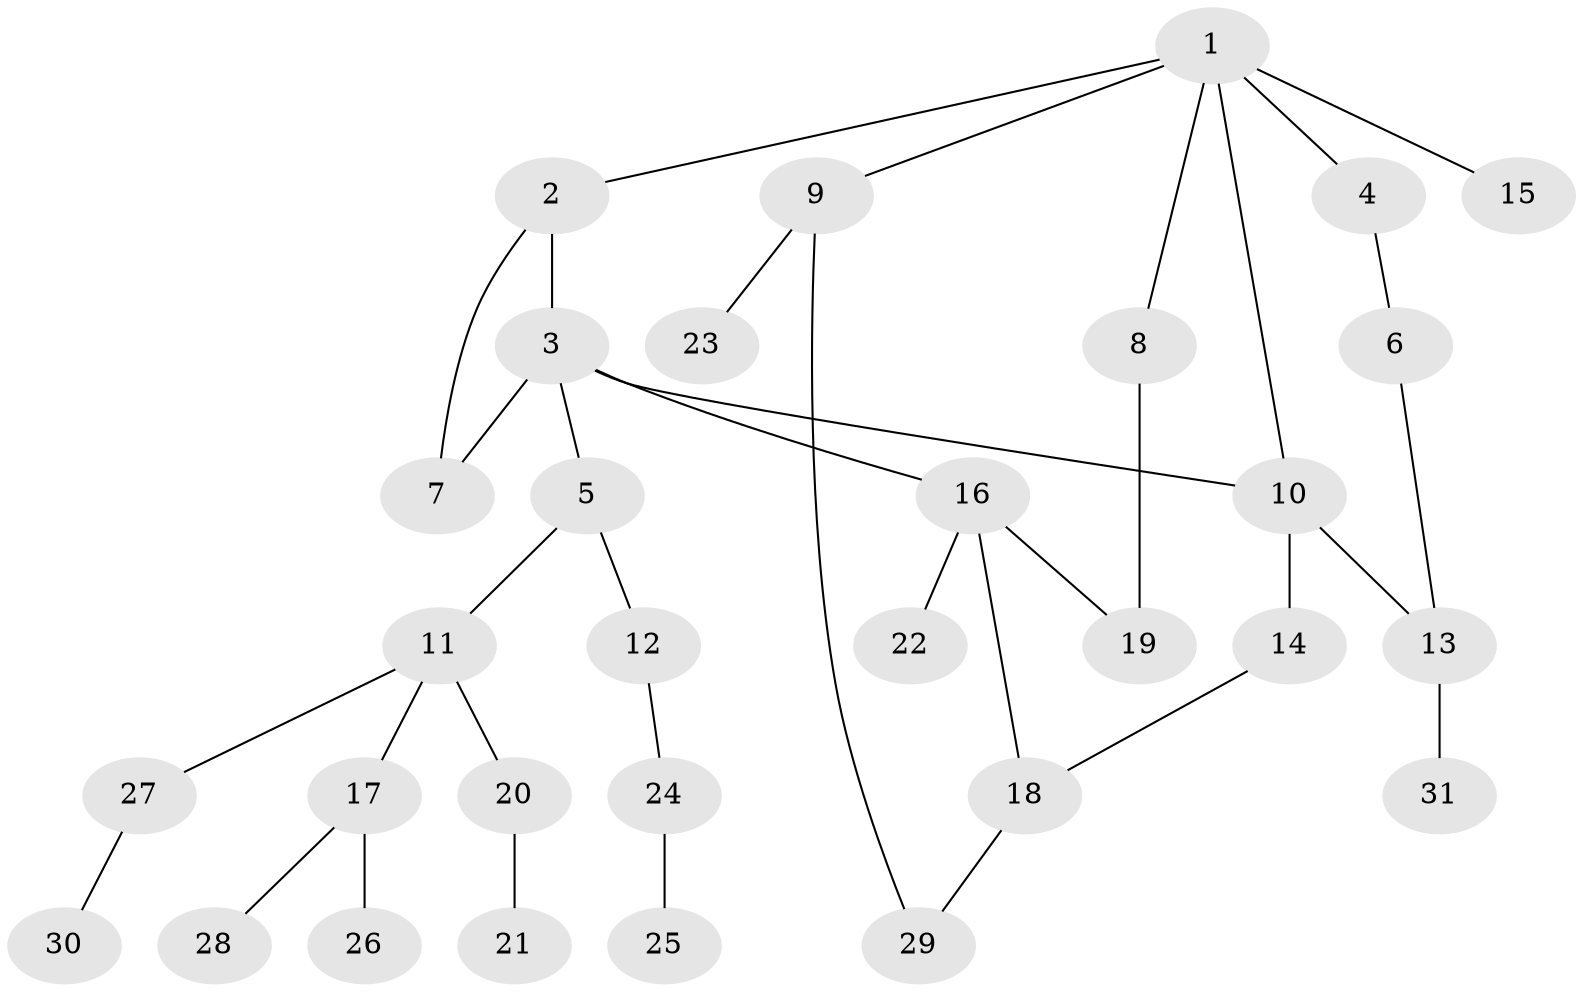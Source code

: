 // original degree distribution, {7: 0.01639344262295082, 3: 0.26229508196721313, 6: 0.01639344262295082, 4: 0.04918032786885246, 5: 0.01639344262295082, 1: 0.36065573770491804, 2: 0.2786885245901639}
// Generated by graph-tools (version 1.1) at 2025/34/03/09/25 02:34:14]
// undirected, 31 vertices, 36 edges
graph export_dot {
graph [start="1"]
  node [color=gray90,style=filled];
  1;
  2;
  3;
  4;
  5;
  6;
  7;
  8;
  9;
  10;
  11;
  12;
  13;
  14;
  15;
  16;
  17;
  18;
  19;
  20;
  21;
  22;
  23;
  24;
  25;
  26;
  27;
  28;
  29;
  30;
  31;
  1 -- 2 [weight=1.0];
  1 -- 4 [weight=1.0];
  1 -- 8 [weight=1.0];
  1 -- 9 [weight=1.0];
  1 -- 10 [weight=1.0];
  1 -- 15 [weight=1.0];
  2 -- 3 [weight=1.0];
  2 -- 7 [weight=1.0];
  3 -- 5 [weight=1.0];
  3 -- 7 [weight=1.0];
  3 -- 10 [weight=1.0];
  3 -- 16 [weight=1.0];
  4 -- 6 [weight=1.0];
  5 -- 11 [weight=1.0];
  5 -- 12 [weight=1.0];
  6 -- 13 [weight=1.0];
  8 -- 19 [weight=1.0];
  9 -- 23 [weight=1.0];
  9 -- 29 [weight=1.0];
  10 -- 13 [weight=1.0];
  10 -- 14 [weight=2.0];
  11 -- 17 [weight=1.0];
  11 -- 20 [weight=1.0];
  11 -- 27 [weight=1.0];
  12 -- 24 [weight=1.0];
  13 -- 31 [weight=1.0];
  14 -- 18 [weight=1.0];
  16 -- 18 [weight=1.0];
  16 -- 19 [weight=1.0];
  16 -- 22 [weight=1.0];
  17 -- 26 [weight=1.0];
  17 -- 28 [weight=1.0];
  18 -- 29 [weight=1.0];
  20 -- 21 [weight=1.0];
  24 -- 25 [weight=2.0];
  27 -- 30 [weight=1.0];
}
